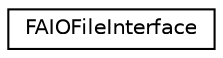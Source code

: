 digraph G
{
  edge [fontname="Helvetica",fontsize="10",labelfontname="Helvetica",labelfontsize="10"];
  node [fontname="Helvetica",fontsize="10",shape=record];
  rankdir="LR";
  Node1 [label="FAIOFileInterface",height=0.2,width=0.4,color="black", fillcolor="white", style="filled",URL="$class_f_a_i_o_file_interface.html"];
}
